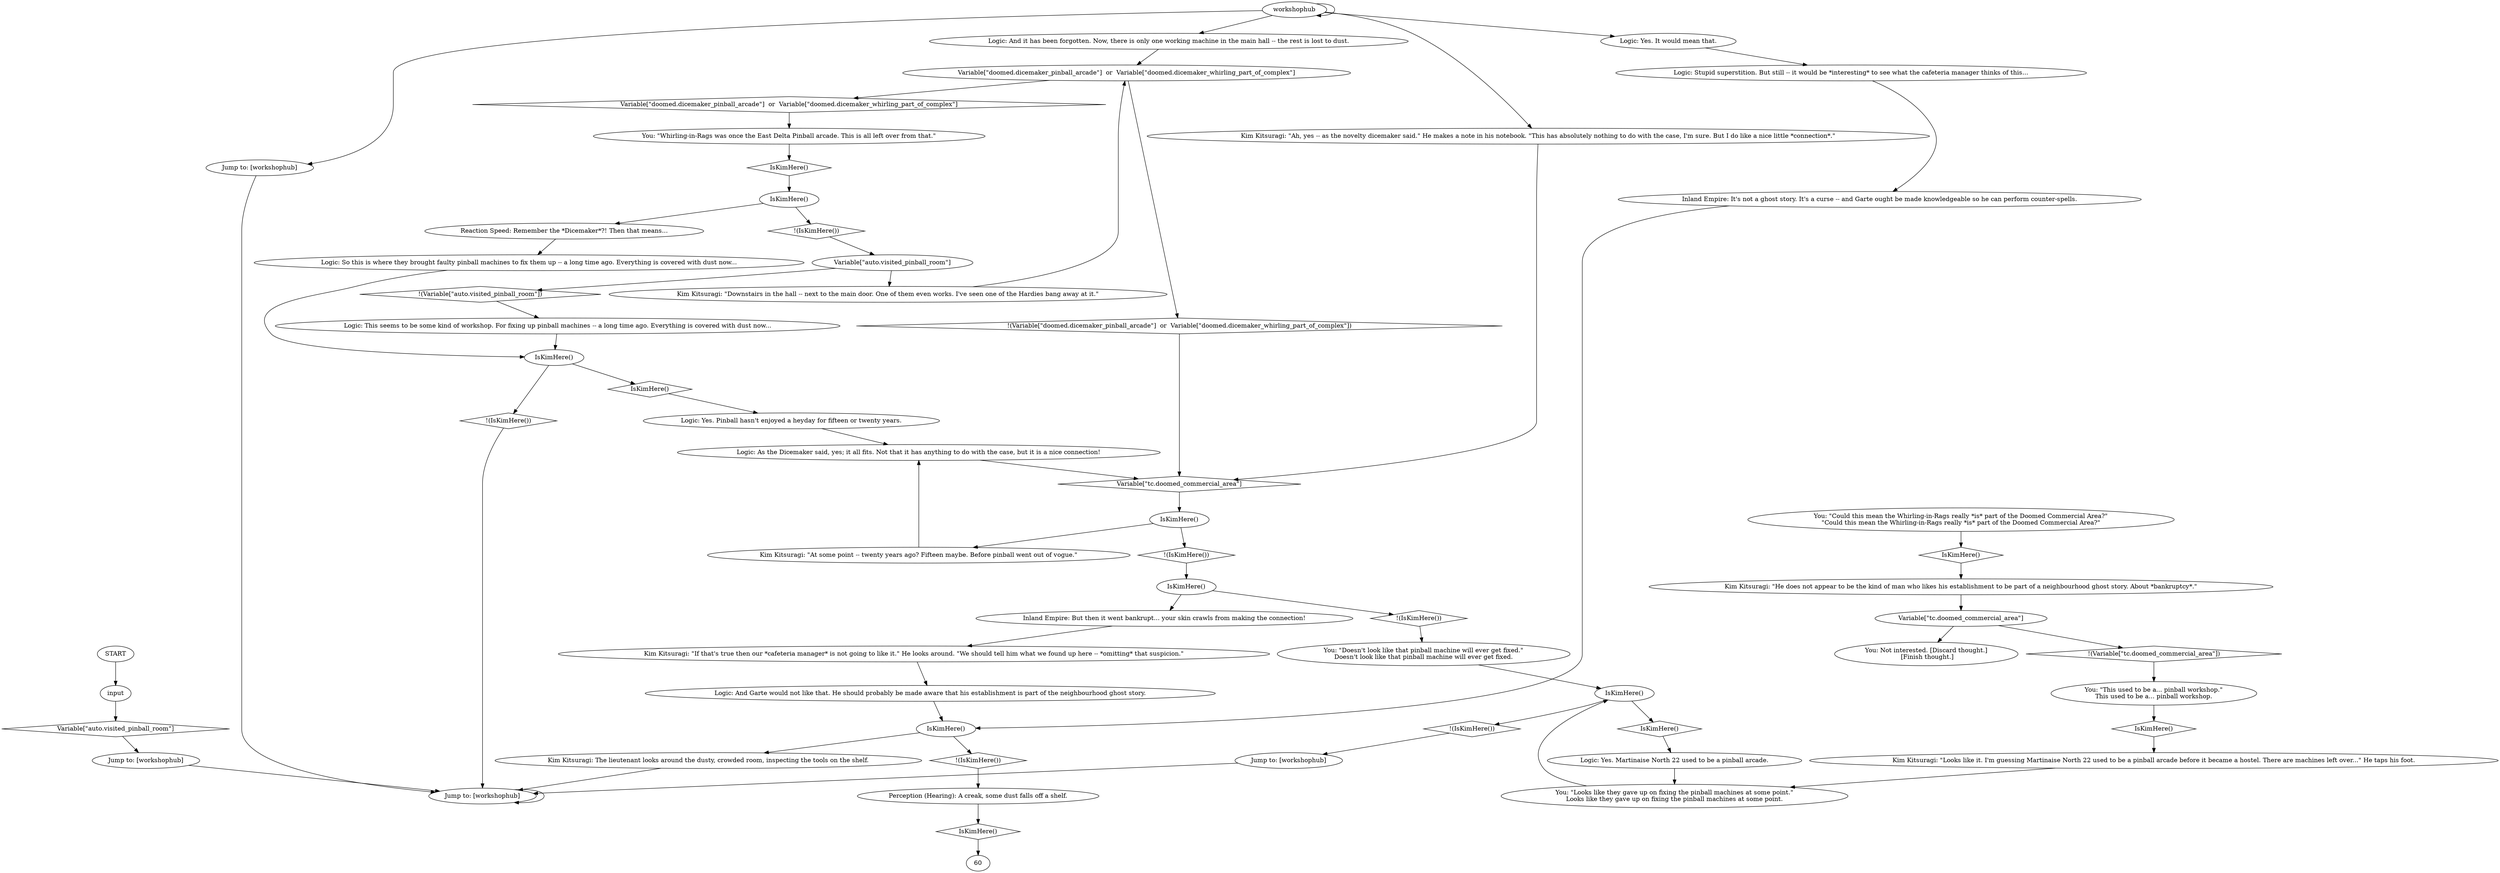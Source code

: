 # WHIRLING F3 ORB / pinball workshop
# 1. This was a pinball workshop.
#2. Was the Whirling-in-Rags part of the doomed commercial area task gained.
# ==================================================
digraph G {
	  0 [label="START"];
	  1 [label="input"];
	  2 [label="Inland Empire: It's not a ghost story. It's a curse -- and Garte ought be made knowledgeable so he can perform counter-spells."];
	  3 [label="Logic: This seems to be some kind of workshop. For fixing up pinball machines -- a long time ago. Everything is covered with dust now..."];
	  4 [label="Kim Kitsuragi: \"Looks like it. I'm guessing Martinaise North 22 used to be a pinball arcade before it became a hostel. There are machines left over...\" He taps his foot."];
	  5 [label="Variable[\"doomed.dicemaker_pinball_arcade\"]  or  Variable[\"doomed.dicemaker_whirling_part_of_complex\"]"];
	  6 [label="Variable[\"doomed.dicemaker_pinball_arcade\"]  or  Variable[\"doomed.dicemaker_whirling_part_of_complex\"]", shape=diamond];
	  7 [label="!(Variable[\"doomed.dicemaker_pinball_arcade\"]  or  Variable[\"doomed.dicemaker_whirling_part_of_complex\"])", shape=diamond];
	  8 [label="IsKimHere()"];
	  9 [label="IsKimHere()", shape=diamond];
	  10 [label="!(IsKimHere())", shape=diamond];
	  11 [label="IsKimHere()"];
	  12 [label="IsKimHere()", shape=diamond];
	  13 [label="!(IsKimHere())", shape=diamond];
	  14 [label="You: \"Could this mean the Whirling-in-Rags really *is* part of the Doomed Commercial Area?\"\n\"Could this mean the Whirling-in-Rags really *is* part of the Doomed Commercial Area?\""];
	  15 [label="workshophub"];
	  16 [label="Jump to: [workshophub]"];
	  17 [label="Logic: As the Dicemaker said, yes; it all fits. Not that it has anything to do with the case, but it is a nice connection!"];
	  18 [label="You: \"Doesn't look like that pinball machine will ever get fixed.\"\nDoesn't look like that pinball machine will ever get fixed."];
	  19 [label="Kim Kitsuragi: \"Ah, yes -- as the novelty dicemaker said.\" He makes a note in his notebook. \"This has absolutely nothing to do with the case, I'm sure. But I do like a nice little *connection*.\""];
	  20 [label="IsKimHere()"];
	  21 [label="IsKimHere()", shape=diamond];
	  22 [label="!(IsKimHere())", shape=diamond];
	  23 [label="Reaction Speed: Remember the *Dicemaker*?! Then that means..."];
	  24 [label="You: \"Whirling-in-Rags was once the East Delta Pinball arcade. This is all left over from that.\""];
	  25 [label="Logic: So this is where they brought faulty pinball machines to fix them up -- a long time ago. Everything is covered with dust now..."];
	  26 [label="Jump to: [workshophub]"];
	  27 [label="IsKimHere()"];
	  28 [label="IsKimHere()", shape=diamond];
	  29 [label="!(IsKimHere())", shape=diamond];
	  30 [label="Kim Kitsuragi: The lieutenant looks around the dusty, crowded room, inspecting the tools on the shelf."];
	  31 [label="Logic: Yes. Pinball hasn't enjoyed a heyday for fifteen or twenty years."];
	  32 [label="Jump to: [workshophub]"];
	  33 [label="Kim Kitsuragi: \"If that's true then our *cafeteria manager* is not going to like it.\" He looks around. \"We should tell him what we found up here -- *omitting* that suspicion.\""];
	  34 [label="Kim Kitsuragi: \"He does not appear to be the kind of man who likes his establishment to be part of a neighbourhood ghost story. About *bankruptcy*.\""];
	  35 [label="Logic: And Garte would not like that. He should probably be made aware that his establishment is part of the neighbourhood ghost story."];
	  36 [label="Logic: Stupid superstition. But still -- it would be *interesting* to see what the cafeteria manager thinks of this..."];
	  37 [label="Variable[\"tc.doomed_commercial_area\"]"];
	  38 [label="Variable[\"tc.doomed_commercial_area\"]", shape=diamond];
	  39 [label="!(Variable[\"tc.doomed_commercial_area\"])", shape=diamond];
	  40 [label="You: Not interested. [Discard thought.]\n [Finish thought.]"];
	  41 [label="Jump to: [workshophub]"];
	  42 [label="You: \"This used to be a... pinball workshop.\"\nThis used to be a... pinball workshop."];
	  43 [label="Logic: Yes. It would mean that."];
	  44 [label="Perception (Hearing): A creak, some dust falls off a shelf."];
	  45 [label="You: \"Looks like they gave up on fixing the pinball machines at some point.\"\nLooks like they gave up on fixing the pinball machines at some point."];
	  46 [label="Logic: And it has been forgotten. Now, there is only one working machine in the main hall -- the rest is lost to dust."];
	  47 [label="IsKimHere()"];
	  48 [label="IsKimHere()", shape=diamond];
	  49 [label="!(IsKimHere())", shape=diamond];
	  50 [label="Inland Empire: But then it went bankrupt... your skin crawls from making the connection!"];
	  51 [label="IsKimHere()"];
	  52 [label="IsKimHere()", shape=diamond];
	  53 [label="!(IsKimHere())", shape=diamond];
	  54 [label="Kim Kitsuragi: \"At some point -- twenty years ago? Fifteen maybe. Before pinball went out of vogue.\""];
	  55 [label="Logic: Yes. Martinaise North 22 used to be a pinball arcade."];
	  56 [label="Variable[\"auto.visited_pinball_room\"]"];
	  57 [label="Variable[\"auto.visited_pinball_room\"]", shape=diamond];
	  58 [label="!(Variable[\"auto.visited_pinball_room\"])", shape=diamond];
	  59 [label="Kim Kitsuragi: \"Downstairs in the hall -- next to the main door. One of them even works. I've seen one of the Hardies bang away at it.\""];
	  0 -> 1
	  1 -> 57
	  2 -> 27
	  3 -> 11
	  4 -> 45
	  5 -> 6
	  5 -> 7
	  6 -> 24
	  7 -> 38
	  8 -> 9
	  8 -> 10
	  9 -> 55
	  10 -> 32
	  11 -> 12
	  11 -> 13
	  12 -> 31
	  13 -> 16
	  14 -> 28
	  15 -> 41
	  15 -> 43
	  15 -> 46
	  15 -> 15
	  15 -> 19
	  16 -> 16
	  17 -> 38
	  18 -> 8
	  19 -> 38
	  20 -> 22
	  20 -> 23
	  21 -> 4
	  22 -> 56
	  23 -> 25
	  24 -> 48
	  25 -> 11
	  26 -> 16
	  27 -> 29
	  27 -> 30
	  28 -> 34
	  29 -> 44
	  30 -> 16
	  31 -> 17
	  32 -> 16
	  33 -> 35
	  34 -> 37
	  35 -> 27
	  36 -> 2
	  37 -> 40
	  37 -> 39
	  38 -> 51
	  39 -> 42
	  41 -> 16
	  42 -> 21
	  43 -> 36
	  44 -> 52
	  45 -> 8
	  46 -> 5
	  47 -> 49
	  47 -> 50
	  48 -> 20
	  49 -> 18
	  50 -> 33
	  51 -> 53
	  51 -> 54
	  52 -> 60
	  53 -> 47
	  54 -> 17
	  55 -> 45
	  56 -> 58
	  56 -> 59
	  57 -> 26
	  58 -> 3
	  59 -> 5
}

